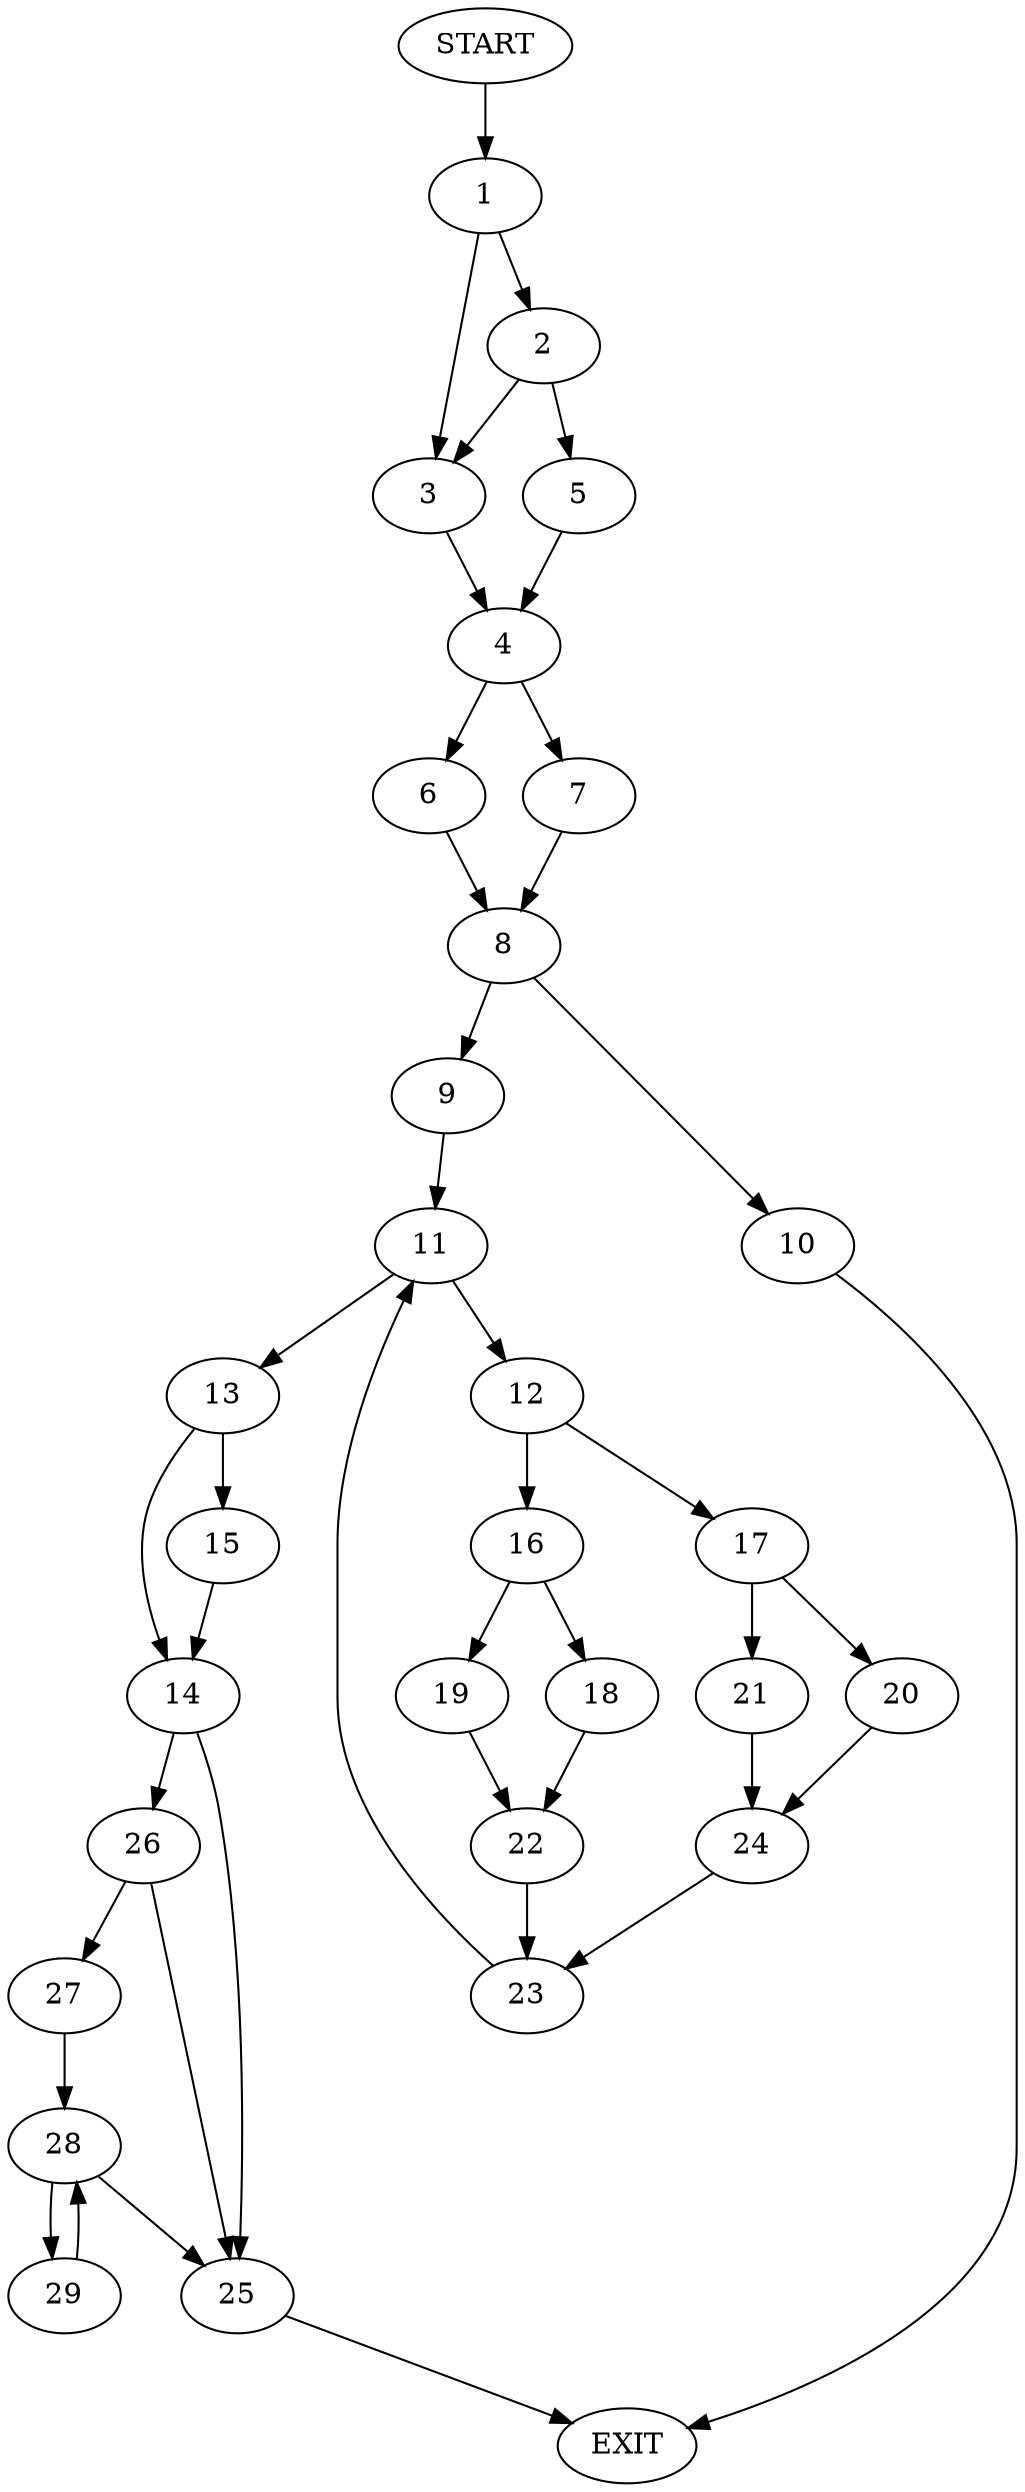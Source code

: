 digraph {
0 [label="START"]
30 [label="EXIT"]
0 -> 1
1 -> 2
1 -> 3
3 -> 4
2 -> 3
2 -> 5
5 -> 4
4 -> 6
4 -> 7
6 -> 8
7 -> 8
8 -> 9
8 -> 10
10 -> 30
9 -> 11
11 -> 12
11 -> 13
13 -> 14
13 -> 15
12 -> 16
12 -> 17
16 -> 18
16 -> 19
17 -> 20
17 -> 21
19 -> 22
18 -> 22
22 -> 23
23 -> 11
21 -> 24
20 -> 24
24 -> 23
15 -> 14
14 -> 25
14 -> 26
26 -> 27
26 -> 25
25 -> 30
27 -> 28
28 -> 29
28 -> 25
29 -> 28
}
